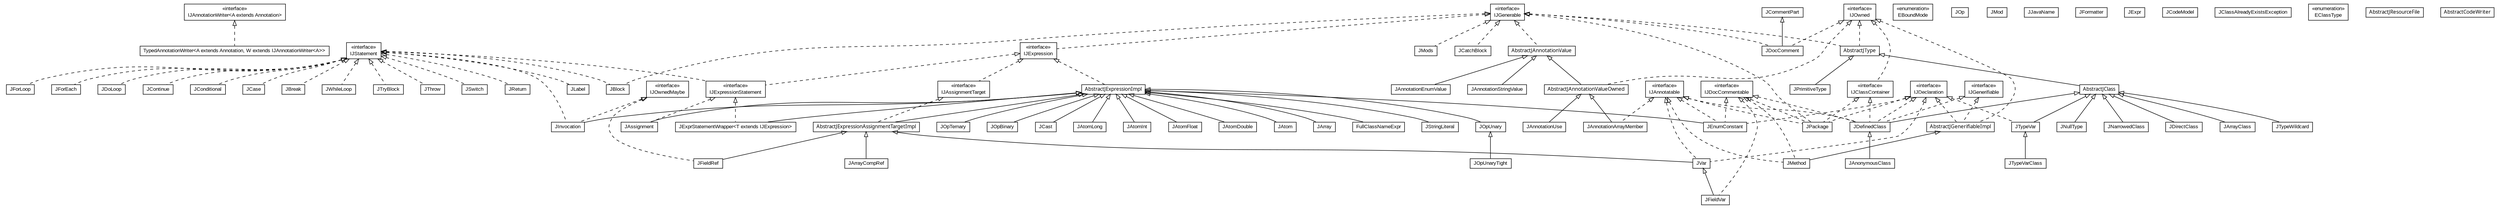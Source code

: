 #!/usr/local/bin/dot
#
# Class diagram 
# Generated by UMLGraph version 5.1 (http://www.umlgraph.org/)
#

digraph G {
	edge [fontname="arial",fontsize=10,labelfontname="arial",labelfontsize=10];
	node [fontname="arial",fontsize=10,shape=plaintext];
	nodesep=0.25;
	ranksep=0.5;
	// com.helger.jcodemodel.TypedAnnotationWriter<A extends java.lang.annotation.Annotation, W extends com.helger.jcodemodel.IJAnnotationWriter<A>>
	c0 [label=<<table title="com.helger.jcodemodel.TypedAnnotationWriter" border="0" cellborder="1" cellspacing="0" cellpadding="2" port="p" href="./TypedAnnotationWriter.html">
		<tr><td><table border="0" cellspacing="0" cellpadding="1">
<tr><td align="center" balign="center"> TypedAnnotationWriter&lt;A extends Annotation, W extends IJAnnotationWriter&lt;A&gt;&gt; </td></tr>
		</table></td></tr>
		</table>>, fontname="arial", fontcolor="black", fontsize=10.0];
	// com.helger.jcodemodel.JWhileLoop
	c1 [label=<<table title="com.helger.jcodemodel.JWhileLoop" border="0" cellborder="1" cellspacing="0" cellpadding="2" port="p" href="./JWhileLoop.html">
		<tr><td><table border="0" cellspacing="0" cellpadding="1">
<tr><td align="center" balign="center"> JWhileLoop </td></tr>
		</table></td></tr>
		</table>>, fontname="arial", fontcolor="black", fontsize=10.0];
	// com.helger.jcodemodel.JVar
	c2 [label=<<table title="com.helger.jcodemodel.JVar" border="0" cellborder="1" cellspacing="0" cellpadding="2" port="p" href="./JVar.html">
		<tr><td><table border="0" cellspacing="0" cellpadding="1">
<tr><td align="center" balign="center"> JVar </td></tr>
		</table></td></tr>
		</table>>, fontname="arial", fontcolor="black", fontsize=10.0];
	// com.helger.jcodemodel.JTypeWildcard
	c3 [label=<<table title="com.helger.jcodemodel.JTypeWildcard" border="0" cellborder="1" cellspacing="0" cellpadding="2" port="p" href="./JTypeWildcard.html">
		<tr><td><table border="0" cellspacing="0" cellpadding="1">
<tr><td align="center" balign="center"> JTypeWildcard </td></tr>
		</table></td></tr>
		</table>>, fontname="arial", fontcolor="black", fontsize=10.0];
	// com.helger.jcodemodel.JTypeWildcard.EBoundMode
	c4 [label=<<table title="com.helger.jcodemodel.JTypeWildcard.EBoundMode" border="0" cellborder="1" cellspacing="0" cellpadding="2" port="p" href="./JTypeWildcard.EBoundMode.html">
		<tr><td><table border="0" cellspacing="0" cellpadding="1">
<tr><td align="center" balign="center"> &#171;enumeration&#187; </td></tr>
<tr><td align="center" balign="center"> EBoundMode </td></tr>
		</table></td></tr>
		</table>>, fontname="arial", fontcolor="black", fontsize=10.0];
	// com.helger.jcodemodel.JTypeVarClass
	c5 [label=<<table title="com.helger.jcodemodel.JTypeVarClass" border="0" cellborder="1" cellspacing="0" cellpadding="2" port="p" href="./JTypeVarClass.html">
		<tr><td><table border="0" cellspacing="0" cellpadding="1">
<tr><td align="center" balign="center"> JTypeVarClass </td></tr>
		</table></td></tr>
		</table>>, fontname="arial", fontcolor="black", fontsize=10.0];
	// com.helger.jcodemodel.JTypeVar
	c6 [label=<<table title="com.helger.jcodemodel.JTypeVar" border="0" cellborder="1" cellspacing="0" cellpadding="2" port="p" href="./JTypeVar.html">
		<tr><td><table border="0" cellspacing="0" cellpadding="1">
<tr><td align="center" balign="center"> JTypeVar </td></tr>
		</table></td></tr>
		</table>>, fontname="arial", fontcolor="black", fontsize=10.0];
	// com.helger.jcodemodel.JTryBlock
	c7 [label=<<table title="com.helger.jcodemodel.JTryBlock" border="0" cellborder="1" cellspacing="0" cellpadding="2" port="p" href="./JTryBlock.html">
		<tr><td><table border="0" cellspacing="0" cellpadding="1">
<tr><td align="center" balign="center"> JTryBlock </td></tr>
		</table></td></tr>
		</table>>, fontname="arial", fontcolor="black", fontsize=10.0];
	// com.helger.jcodemodel.JThrow
	c8 [label=<<table title="com.helger.jcodemodel.JThrow" border="0" cellborder="1" cellspacing="0" cellpadding="2" port="p" href="./JThrow.html">
		<tr><td><table border="0" cellspacing="0" cellpadding="1">
<tr><td align="center" balign="center"> JThrow </td></tr>
		</table></td></tr>
		</table>>, fontname="arial", fontcolor="black", fontsize=10.0];
	// com.helger.jcodemodel.JSwitch
	c9 [label=<<table title="com.helger.jcodemodel.JSwitch" border="0" cellborder="1" cellspacing="0" cellpadding="2" port="p" href="./JSwitch.html">
		<tr><td><table border="0" cellspacing="0" cellpadding="1">
<tr><td align="center" balign="center"> JSwitch </td></tr>
		</table></td></tr>
		</table>>, fontname="arial", fontcolor="black", fontsize=10.0];
	// com.helger.jcodemodel.JStringLiteral
	c10 [label=<<table title="com.helger.jcodemodel.JStringLiteral" border="0" cellborder="1" cellspacing="0" cellpadding="2" port="p" href="./JStringLiteral.html">
		<tr><td><table border="0" cellspacing="0" cellpadding="1">
<tr><td align="center" balign="center"> JStringLiteral </td></tr>
		</table></td></tr>
		</table>>, fontname="arial", fontcolor="black", fontsize=10.0];
	// com.helger.jcodemodel.JReturn
	c11 [label=<<table title="com.helger.jcodemodel.JReturn" border="0" cellborder="1" cellspacing="0" cellpadding="2" port="p" href="./JReturn.html">
		<tr><td><table border="0" cellspacing="0" cellpadding="1">
<tr><td align="center" balign="center"> JReturn </td></tr>
		</table></td></tr>
		</table>>, fontname="arial", fontcolor="black", fontsize=10.0];
	// com.helger.jcodemodel.JPrimitiveType
	c12 [label=<<table title="com.helger.jcodemodel.JPrimitiveType" border="0" cellborder="1" cellspacing="0" cellpadding="2" port="p" href="./JPrimitiveType.html">
		<tr><td><table border="0" cellspacing="0" cellpadding="1">
<tr><td align="center" balign="center"> JPrimitiveType </td></tr>
		</table></td></tr>
		</table>>, fontname="arial", fontcolor="black", fontsize=10.0];
	// com.helger.jcodemodel.JPackage
	c13 [label=<<table title="com.helger.jcodemodel.JPackage" border="0" cellborder="1" cellspacing="0" cellpadding="2" port="p" href="./JPackage.html">
		<tr><td><table border="0" cellspacing="0" cellpadding="1">
<tr><td align="center" balign="center"> JPackage </td></tr>
		</table></td></tr>
		</table>>, fontname="arial", fontcolor="black", fontsize=10.0];
	// com.helger.jcodemodel.JOpUnaryTight
	c14 [label=<<table title="com.helger.jcodemodel.JOpUnaryTight" border="0" cellborder="1" cellspacing="0" cellpadding="2" port="p" href="./JOpUnaryTight.html">
		<tr><td><table border="0" cellspacing="0" cellpadding="1">
<tr><td align="center" balign="center"> JOpUnaryTight </td></tr>
		</table></td></tr>
		</table>>, fontname="arial", fontcolor="black", fontsize=10.0];
	// com.helger.jcodemodel.JOpUnary
	c15 [label=<<table title="com.helger.jcodemodel.JOpUnary" border="0" cellborder="1" cellspacing="0" cellpadding="2" port="p" href="./JOpUnary.html">
		<tr><td><table border="0" cellspacing="0" cellpadding="1">
<tr><td align="center" balign="center"> JOpUnary </td></tr>
		</table></td></tr>
		</table>>, fontname="arial", fontcolor="black", fontsize=10.0];
	// com.helger.jcodemodel.JOpTernary
	c16 [label=<<table title="com.helger.jcodemodel.JOpTernary" border="0" cellborder="1" cellspacing="0" cellpadding="2" port="p" href="./JOpTernary.html">
		<tr><td><table border="0" cellspacing="0" cellpadding="1">
<tr><td align="center" balign="center"> JOpTernary </td></tr>
		</table></td></tr>
		</table>>, fontname="arial", fontcolor="black", fontsize=10.0];
	// com.helger.jcodemodel.JOpBinary
	c17 [label=<<table title="com.helger.jcodemodel.JOpBinary" border="0" cellborder="1" cellspacing="0" cellpadding="2" port="p" href="./JOpBinary.html">
		<tr><td><table border="0" cellspacing="0" cellpadding="1">
<tr><td align="center" balign="center"> JOpBinary </td></tr>
		</table></td></tr>
		</table>>, fontname="arial", fontcolor="black", fontsize=10.0];
	// com.helger.jcodemodel.JOp
	c18 [label=<<table title="com.helger.jcodemodel.JOp" border="0" cellborder="1" cellspacing="0" cellpadding="2" port="p" href="./JOp.html">
		<tr><td><table border="0" cellspacing="0" cellpadding="1">
<tr><td align="center" balign="center"> JOp </td></tr>
		</table></td></tr>
		</table>>, fontname="arial", fontcolor="black", fontsize=10.0];
	// com.helger.jcodemodel.JNullType
	c19 [label=<<table title="com.helger.jcodemodel.JNullType" border="0" cellborder="1" cellspacing="0" cellpadding="2" port="p" href="./JNullType.html">
		<tr><td><table border="0" cellspacing="0" cellpadding="1">
<tr><td align="center" balign="center"> JNullType </td></tr>
		</table></td></tr>
		</table>>, fontname="arial", fontcolor="black", fontsize=10.0];
	// com.helger.jcodemodel.JNarrowedClass
	c20 [label=<<table title="com.helger.jcodemodel.JNarrowedClass" border="0" cellborder="1" cellspacing="0" cellpadding="2" port="p" href="./JNarrowedClass.html">
		<tr><td><table border="0" cellspacing="0" cellpadding="1">
<tr><td align="center" balign="center"> JNarrowedClass </td></tr>
		</table></td></tr>
		</table>>, fontname="arial", fontcolor="black", fontsize=10.0];
	// com.helger.jcodemodel.JMods
	c21 [label=<<table title="com.helger.jcodemodel.JMods" border="0" cellborder="1" cellspacing="0" cellpadding="2" port="p" href="./JMods.html">
		<tr><td><table border="0" cellspacing="0" cellpadding="1">
<tr><td align="center" balign="center"> JMods </td></tr>
		</table></td></tr>
		</table>>, fontname="arial", fontcolor="black", fontsize=10.0];
	// com.helger.jcodemodel.JMod
	c22 [label=<<table title="com.helger.jcodemodel.JMod" border="0" cellborder="1" cellspacing="0" cellpadding="2" port="p" href="./JMod.html">
		<tr><td><table border="0" cellspacing="0" cellpadding="1">
<tr><td align="center" balign="center"> JMod </td></tr>
		</table></td></tr>
		</table>>, fontname="arial", fontcolor="black", fontsize=10.0];
	// com.helger.jcodemodel.JMethod
	c23 [label=<<table title="com.helger.jcodemodel.JMethod" border="0" cellborder="1" cellspacing="0" cellpadding="2" port="p" href="./JMethod.html">
		<tr><td><table border="0" cellspacing="0" cellpadding="1">
<tr><td align="center" balign="center"> JMethod </td></tr>
		</table></td></tr>
		</table>>, fontname="arial", fontcolor="black", fontsize=10.0];
	// com.helger.jcodemodel.JLabel
	c24 [label=<<table title="com.helger.jcodemodel.JLabel" border="0" cellborder="1" cellspacing="0" cellpadding="2" port="p" href="./JLabel.html">
		<tr><td><table border="0" cellspacing="0" cellpadding="1">
<tr><td align="center" balign="center"> JLabel </td></tr>
		</table></td></tr>
		</table>>, fontname="arial", fontcolor="black", fontsize=10.0];
	// com.helger.jcodemodel.JJavaName
	c25 [label=<<table title="com.helger.jcodemodel.JJavaName" border="0" cellborder="1" cellspacing="0" cellpadding="2" port="p" href="./JJavaName.html">
		<tr><td><table border="0" cellspacing="0" cellpadding="1">
<tr><td align="center" balign="center"> JJavaName </td></tr>
		</table></td></tr>
		</table>>, fontname="arial", fontcolor="black", fontsize=10.0];
	// com.helger.jcodemodel.JInvocation
	c26 [label=<<table title="com.helger.jcodemodel.JInvocation" border="0" cellborder="1" cellspacing="0" cellpadding="2" port="p" href="./JInvocation.html">
		<tr><td><table border="0" cellspacing="0" cellpadding="1">
<tr><td align="center" balign="center"> JInvocation </td></tr>
		</table></td></tr>
		</table>>, fontname="arial", fontcolor="black", fontsize=10.0];
	// com.helger.jcodemodel.JFormatter
	c27 [label=<<table title="com.helger.jcodemodel.JFormatter" border="0" cellborder="1" cellspacing="0" cellpadding="2" port="p" href="./JFormatter.html">
		<tr><td><table border="0" cellspacing="0" cellpadding="1">
<tr><td align="center" balign="center"> JFormatter </td></tr>
		</table></td></tr>
		</table>>, fontname="arial", fontcolor="black", fontsize=10.0];
	// com.helger.jcodemodel.JForLoop
	c28 [label=<<table title="com.helger.jcodemodel.JForLoop" border="0" cellborder="1" cellspacing="0" cellpadding="2" port="p" href="./JForLoop.html">
		<tr><td><table border="0" cellspacing="0" cellpadding="1">
<tr><td align="center" balign="center"> JForLoop </td></tr>
		</table></td></tr>
		</table>>, fontname="arial", fontcolor="black", fontsize=10.0];
	// com.helger.jcodemodel.JForEach
	c29 [label=<<table title="com.helger.jcodemodel.JForEach" border="0" cellborder="1" cellspacing="0" cellpadding="2" port="p" href="./JForEach.html">
		<tr><td><table border="0" cellspacing="0" cellpadding="1">
<tr><td align="center" balign="center"> JForEach </td></tr>
		</table></td></tr>
		</table>>, fontname="arial", fontcolor="black", fontsize=10.0];
	// com.helger.jcodemodel.JFieldVar
	c30 [label=<<table title="com.helger.jcodemodel.JFieldVar" border="0" cellborder="1" cellspacing="0" cellpadding="2" port="p" href="./JFieldVar.html">
		<tr><td><table border="0" cellspacing="0" cellpadding="1">
<tr><td align="center" balign="center"> JFieldVar </td></tr>
		</table></td></tr>
		</table>>, fontname="arial", fontcolor="black", fontsize=10.0];
	// com.helger.jcodemodel.JFieldRef
	c31 [label=<<table title="com.helger.jcodemodel.JFieldRef" border="0" cellborder="1" cellspacing="0" cellpadding="2" port="p" href="./JFieldRef.html">
		<tr><td><table border="0" cellspacing="0" cellpadding="1">
<tr><td align="center" balign="center"> JFieldRef </td></tr>
		</table></td></tr>
		</table>>, fontname="arial", fontcolor="black", fontsize=10.0];
	// com.helger.jcodemodel.JExprStatementWrapper<T extends com.helger.jcodemodel.IJExpression>
	c32 [label=<<table title="com.helger.jcodemodel.JExprStatementWrapper" border="0" cellborder="1" cellspacing="0" cellpadding="2" port="p" href="./JExprStatementWrapper.html">
		<tr><td><table border="0" cellspacing="0" cellpadding="1">
<tr><td align="center" balign="center"> JExprStatementWrapper&lt;T extends IJExpression&gt; </td></tr>
		</table></td></tr>
		</table>>, fontname="arial", fontcolor="black", fontsize=10.0];
	// com.helger.jcodemodel.JExpr
	c33 [label=<<table title="com.helger.jcodemodel.JExpr" border="0" cellborder="1" cellspacing="0" cellpadding="2" port="p" href="./JExpr.html">
		<tr><td><table border="0" cellspacing="0" cellpadding="1">
<tr><td align="center" balign="center"> JExpr </td></tr>
		</table></td></tr>
		</table>>, fontname="arial", fontcolor="black", fontsize=10.0];
	// com.helger.jcodemodel.JEnumConstant
	c34 [label=<<table title="com.helger.jcodemodel.JEnumConstant" border="0" cellborder="1" cellspacing="0" cellpadding="2" port="p" href="./JEnumConstant.html">
		<tr><td><table border="0" cellspacing="0" cellpadding="1">
<tr><td align="center" balign="center"> JEnumConstant </td></tr>
		</table></td></tr>
		</table>>, fontname="arial", fontcolor="black", fontsize=10.0];
	// com.helger.jcodemodel.JDoLoop
	c35 [label=<<table title="com.helger.jcodemodel.JDoLoop" border="0" cellborder="1" cellspacing="0" cellpadding="2" port="p" href="./JDoLoop.html">
		<tr><td><table border="0" cellspacing="0" cellpadding="1">
<tr><td align="center" balign="center"> JDoLoop </td></tr>
		</table></td></tr>
		</table>>, fontname="arial", fontcolor="black", fontsize=10.0];
	// com.helger.jcodemodel.JDocComment
	c36 [label=<<table title="com.helger.jcodemodel.JDocComment" border="0" cellborder="1" cellspacing="0" cellpadding="2" port="p" href="./JDocComment.html">
		<tr><td><table border="0" cellspacing="0" cellpadding="1">
<tr><td align="center" balign="center"> JDocComment </td></tr>
		</table></td></tr>
		</table>>, fontname="arial", fontcolor="black", fontsize=10.0];
	// com.helger.jcodemodel.JDirectClass
	c37 [label=<<table title="com.helger.jcodemodel.JDirectClass" border="0" cellborder="1" cellspacing="0" cellpadding="2" port="p" href="./JDirectClass.html">
		<tr><td><table border="0" cellspacing="0" cellpadding="1">
<tr><td align="center" balign="center"> JDirectClass </td></tr>
		</table></td></tr>
		</table>>, fontname="arial", fontcolor="black", fontsize=10.0];
	// com.helger.jcodemodel.JDefinedClass
	c38 [label=<<table title="com.helger.jcodemodel.JDefinedClass" border="0" cellborder="1" cellspacing="0" cellpadding="2" port="p" href="./JDefinedClass.html">
		<tr><td><table border="0" cellspacing="0" cellpadding="1">
<tr><td align="center" balign="center"> JDefinedClass </td></tr>
		</table></td></tr>
		</table>>, fontname="arial", fontcolor="black", fontsize=10.0];
	// com.helger.jcodemodel.JContinue
	c39 [label=<<table title="com.helger.jcodemodel.JContinue" border="0" cellborder="1" cellspacing="0" cellpadding="2" port="p" href="./JContinue.html">
		<tr><td><table border="0" cellspacing="0" cellpadding="1">
<tr><td align="center" balign="center"> JContinue </td></tr>
		</table></td></tr>
		</table>>, fontname="arial", fontcolor="black", fontsize=10.0];
	// com.helger.jcodemodel.JConditional
	c40 [label=<<table title="com.helger.jcodemodel.JConditional" border="0" cellborder="1" cellspacing="0" cellpadding="2" port="p" href="./JConditional.html">
		<tr><td><table border="0" cellspacing="0" cellpadding="1">
<tr><td align="center" balign="center"> JConditional </td></tr>
		</table></td></tr>
		</table>>, fontname="arial", fontcolor="black", fontsize=10.0];
	// com.helger.jcodemodel.JCommentPart
	c41 [label=<<table title="com.helger.jcodemodel.JCommentPart" border="0" cellborder="1" cellspacing="0" cellpadding="2" port="p" href="./JCommentPart.html">
		<tr><td><table border="0" cellspacing="0" cellpadding="1">
<tr><td align="center" balign="center"> JCommentPart </td></tr>
		</table></td></tr>
		</table>>, fontname="arial", fontcolor="black", fontsize=10.0];
	// com.helger.jcodemodel.JCodeModel
	c42 [label=<<table title="com.helger.jcodemodel.JCodeModel" border="0" cellborder="1" cellspacing="0" cellpadding="2" port="p" href="./JCodeModel.html">
		<tr><td><table border="0" cellspacing="0" cellpadding="1">
<tr><td align="center" balign="center"> JCodeModel </td></tr>
		</table></td></tr>
		</table>>, fontname="arial", fontcolor="black", fontsize=10.0];
	// com.helger.jcodemodel.JClassAlreadyExistsException
	c43 [label=<<table title="com.helger.jcodemodel.JClassAlreadyExistsException" border="0" cellborder="1" cellspacing="0" cellpadding="2" port="p" href="./JClassAlreadyExistsException.html">
		<tr><td><table border="0" cellspacing="0" cellpadding="1">
<tr><td align="center" balign="center"> JClassAlreadyExistsException </td></tr>
		</table></td></tr>
		</table>>, fontname="arial", fontcolor="black", fontsize=10.0];
	// com.helger.jcodemodel.JCatchBlock
	c44 [label=<<table title="com.helger.jcodemodel.JCatchBlock" border="0" cellborder="1" cellspacing="0" cellpadding="2" port="p" href="./JCatchBlock.html">
		<tr><td><table border="0" cellspacing="0" cellpadding="1">
<tr><td align="center" balign="center"> JCatchBlock </td></tr>
		</table></td></tr>
		</table>>, fontname="arial", fontcolor="black", fontsize=10.0];
	// com.helger.jcodemodel.JCast
	c45 [label=<<table title="com.helger.jcodemodel.JCast" border="0" cellborder="1" cellspacing="0" cellpadding="2" port="p" href="./JCast.html">
		<tr><td><table border="0" cellspacing="0" cellpadding="1">
<tr><td align="center" balign="center"> JCast </td></tr>
		</table></td></tr>
		</table>>, fontname="arial", fontcolor="black", fontsize=10.0];
	// com.helger.jcodemodel.JCase
	c46 [label=<<table title="com.helger.jcodemodel.JCase" border="0" cellborder="1" cellspacing="0" cellpadding="2" port="p" href="./JCase.html">
		<tr><td><table border="0" cellspacing="0" cellpadding="1">
<tr><td align="center" balign="center"> JCase </td></tr>
		</table></td></tr>
		</table>>, fontname="arial", fontcolor="black", fontsize=10.0];
	// com.helger.jcodemodel.JBreak
	c47 [label=<<table title="com.helger.jcodemodel.JBreak" border="0" cellborder="1" cellspacing="0" cellpadding="2" port="p" href="./JBreak.html">
		<tr><td><table border="0" cellspacing="0" cellpadding="1">
<tr><td align="center" balign="center"> JBreak </td></tr>
		</table></td></tr>
		</table>>, fontname="arial", fontcolor="black", fontsize=10.0];
	// com.helger.jcodemodel.JBlock
	c48 [label=<<table title="com.helger.jcodemodel.JBlock" border="0" cellborder="1" cellspacing="0" cellpadding="2" port="p" href="./JBlock.html">
		<tr><td><table border="0" cellspacing="0" cellpadding="1">
<tr><td align="center" balign="center"> JBlock </td></tr>
		</table></td></tr>
		</table>>, fontname="arial", fontcolor="black", fontsize=10.0];
	// com.helger.jcodemodel.JAtomLong
	c49 [label=<<table title="com.helger.jcodemodel.JAtomLong" border="0" cellborder="1" cellspacing="0" cellpadding="2" port="p" href="./JAtomLong.html">
		<tr><td><table border="0" cellspacing="0" cellpadding="1">
<tr><td align="center" balign="center"> JAtomLong </td></tr>
		</table></td></tr>
		</table>>, fontname="arial", fontcolor="black", fontsize=10.0];
	// com.helger.jcodemodel.JAtomInt
	c50 [label=<<table title="com.helger.jcodemodel.JAtomInt" border="0" cellborder="1" cellspacing="0" cellpadding="2" port="p" href="./JAtomInt.html">
		<tr><td><table border="0" cellspacing="0" cellpadding="1">
<tr><td align="center" balign="center"> JAtomInt </td></tr>
		</table></td></tr>
		</table>>, fontname="arial", fontcolor="black", fontsize=10.0];
	// com.helger.jcodemodel.JAtomFloat
	c51 [label=<<table title="com.helger.jcodemodel.JAtomFloat" border="0" cellborder="1" cellspacing="0" cellpadding="2" port="p" href="./JAtomFloat.html">
		<tr><td><table border="0" cellspacing="0" cellpadding="1">
<tr><td align="center" balign="center"> JAtomFloat </td></tr>
		</table></td></tr>
		</table>>, fontname="arial", fontcolor="black", fontsize=10.0];
	// com.helger.jcodemodel.JAtomDouble
	c52 [label=<<table title="com.helger.jcodemodel.JAtomDouble" border="0" cellborder="1" cellspacing="0" cellpadding="2" port="p" href="./JAtomDouble.html">
		<tr><td><table border="0" cellspacing="0" cellpadding="1">
<tr><td align="center" balign="center"> JAtomDouble </td></tr>
		</table></td></tr>
		</table>>, fontname="arial", fontcolor="black", fontsize=10.0];
	// com.helger.jcodemodel.JAtom
	c53 [label=<<table title="com.helger.jcodemodel.JAtom" border="0" cellborder="1" cellspacing="0" cellpadding="2" port="p" href="./JAtom.html">
		<tr><td><table border="0" cellspacing="0" cellpadding="1">
<tr><td align="center" balign="center"> JAtom </td></tr>
		</table></td></tr>
		</table>>, fontname="arial", fontcolor="black", fontsize=10.0];
	// com.helger.jcodemodel.JAssignment
	c54 [label=<<table title="com.helger.jcodemodel.JAssignment" border="0" cellborder="1" cellspacing="0" cellpadding="2" port="p" href="./JAssignment.html">
		<tr><td><table border="0" cellspacing="0" cellpadding="1">
<tr><td align="center" balign="center"> JAssignment </td></tr>
		</table></td></tr>
		</table>>, fontname="arial", fontcolor="black", fontsize=10.0];
	// com.helger.jcodemodel.JArrayCompRef
	c55 [label=<<table title="com.helger.jcodemodel.JArrayCompRef" border="0" cellborder="1" cellspacing="0" cellpadding="2" port="p" href="./JArrayCompRef.html">
		<tr><td><table border="0" cellspacing="0" cellpadding="1">
<tr><td align="center" balign="center"> JArrayCompRef </td></tr>
		</table></td></tr>
		</table>>, fontname="arial", fontcolor="black", fontsize=10.0];
	// com.helger.jcodemodel.JArrayClass
	c56 [label=<<table title="com.helger.jcodemodel.JArrayClass" border="0" cellborder="1" cellspacing="0" cellpadding="2" port="p" href="./JArrayClass.html">
		<tr><td><table border="0" cellspacing="0" cellpadding="1">
<tr><td align="center" balign="center"> JArrayClass </td></tr>
		</table></td></tr>
		</table>>, fontname="arial", fontcolor="black", fontsize=10.0];
	// com.helger.jcodemodel.JArray
	c57 [label=<<table title="com.helger.jcodemodel.JArray" border="0" cellborder="1" cellspacing="0" cellpadding="2" port="p" href="./JArray.html">
		<tr><td><table border="0" cellspacing="0" cellpadding="1">
<tr><td align="center" balign="center"> JArray </td></tr>
		</table></td></tr>
		</table>>, fontname="arial", fontcolor="black", fontsize=10.0];
	// com.helger.jcodemodel.JAnonymousClass
	c58 [label=<<table title="com.helger.jcodemodel.JAnonymousClass" border="0" cellborder="1" cellspacing="0" cellpadding="2" port="p" href="./JAnonymousClass.html">
		<tr><td><table border="0" cellspacing="0" cellpadding="1">
<tr><td align="center" balign="center"> JAnonymousClass </td></tr>
		</table></td></tr>
		</table>>, fontname="arial", fontcolor="black", fontsize=10.0];
	// com.helger.jcodemodel.JAnnotationUse
	c59 [label=<<table title="com.helger.jcodemodel.JAnnotationUse" border="0" cellborder="1" cellspacing="0" cellpadding="2" port="p" href="./JAnnotationUse.html">
		<tr><td><table border="0" cellspacing="0" cellpadding="1">
<tr><td align="center" balign="center"> JAnnotationUse </td></tr>
		</table></td></tr>
		</table>>, fontname="arial", fontcolor="black", fontsize=10.0];
	// com.helger.jcodemodel.JAnnotationStringValue
	c60 [label=<<table title="com.helger.jcodemodel.JAnnotationStringValue" border="0" cellborder="1" cellspacing="0" cellpadding="2" port="p" href="./JAnnotationStringValue.html">
		<tr><td><table border="0" cellspacing="0" cellpadding="1">
<tr><td align="center" balign="center"> JAnnotationStringValue </td></tr>
		</table></td></tr>
		</table>>, fontname="arial", fontcolor="black", fontsize=10.0];
	// com.helger.jcodemodel.JAnnotationArrayMember
	c61 [label=<<table title="com.helger.jcodemodel.JAnnotationArrayMember" border="0" cellborder="1" cellspacing="0" cellpadding="2" port="p" href="./JAnnotationArrayMember.html">
		<tr><td><table border="0" cellspacing="0" cellpadding="1">
<tr><td align="center" balign="center"> JAnnotationArrayMember </td></tr>
		</table></td></tr>
		</table>>, fontname="arial", fontcolor="black", fontsize=10.0];
	// com.helger.jcodemodel.IJStatement
	c62 [label=<<table title="com.helger.jcodemodel.IJStatement" border="0" cellborder="1" cellspacing="0" cellpadding="2" port="p" href="./IJStatement.html">
		<tr><td><table border="0" cellspacing="0" cellpadding="1">
<tr><td align="center" balign="center"> &#171;interface&#187; </td></tr>
<tr><td align="center" balign="center"> IJStatement </td></tr>
		</table></td></tr>
		</table>>, fontname="arial", fontcolor="black", fontsize=10.0];
	// com.helger.jcodemodel.IJOwnedMaybe
	c63 [label=<<table title="com.helger.jcodemodel.IJOwnedMaybe" border="0" cellborder="1" cellspacing="0" cellpadding="2" port="p" href="./IJOwnedMaybe.html">
		<tr><td><table border="0" cellspacing="0" cellpadding="1">
<tr><td align="center" balign="center"> &#171;interface&#187; </td></tr>
<tr><td align="center" balign="center"> IJOwnedMaybe </td></tr>
		</table></td></tr>
		</table>>, fontname="arial", fontcolor="black", fontsize=10.0];
	// com.helger.jcodemodel.IJOwned
	c64 [label=<<table title="com.helger.jcodemodel.IJOwned" border="0" cellborder="1" cellspacing="0" cellpadding="2" port="p" href="./IJOwned.html">
		<tr><td><table border="0" cellspacing="0" cellpadding="1">
<tr><td align="center" balign="center"> &#171;interface&#187; </td></tr>
<tr><td align="center" balign="center"> IJOwned </td></tr>
		</table></td></tr>
		</table>>, fontname="arial", fontcolor="black", fontsize=10.0];
	// com.helger.jcodemodel.IJGenerifiable
	c65 [label=<<table title="com.helger.jcodemodel.IJGenerifiable" border="0" cellborder="1" cellspacing="0" cellpadding="2" port="p" href="./IJGenerifiable.html">
		<tr><td><table border="0" cellspacing="0" cellpadding="1">
<tr><td align="center" balign="center"> &#171;interface&#187; </td></tr>
<tr><td align="center" balign="center"> IJGenerifiable </td></tr>
		</table></td></tr>
		</table>>, fontname="arial", fontcolor="black", fontsize=10.0];
	// com.helger.jcodemodel.IJGenerable
	c66 [label=<<table title="com.helger.jcodemodel.IJGenerable" border="0" cellborder="1" cellspacing="0" cellpadding="2" port="p" href="./IJGenerable.html">
		<tr><td><table border="0" cellspacing="0" cellpadding="1">
<tr><td align="center" balign="center"> &#171;interface&#187; </td></tr>
<tr><td align="center" balign="center"> IJGenerable </td></tr>
		</table></td></tr>
		</table>>, fontname="arial", fontcolor="black", fontsize=10.0];
	// com.helger.jcodemodel.IJExpressionStatement
	c67 [label=<<table title="com.helger.jcodemodel.IJExpressionStatement" border="0" cellborder="1" cellspacing="0" cellpadding="2" port="p" href="./IJExpressionStatement.html">
		<tr><td><table border="0" cellspacing="0" cellpadding="1">
<tr><td align="center" balign="center"> &#171;interface&#187; </td></tr>
<tr><td align="center" balign="center"> IJExpressionStatement </td></tr>
		</table></td></tr>
		</table>>, fontname="arial", fontcolor="black", fontsize=10.0];
	// com.helger.jcodemodel.IJExpression
	c68 [label=<<table title="com.helger.jcodemodel.IJExpression" border="0" cellborder="1" cellspacing="0" cellpadding="2" port="p" href="./IJExpression.html">
		<tr><td><table border="0" cellspacing="0" cellpadding="1">
<tr><td align="center" balign="center"> &#171;interface&#187; </td></tr>
<tr><td align="center" balign="center"> IJExpression </td></tr>
		</table></td></tr>
		</table>>, fontname="arial", fontcolor="black", fontsize=10.0];
	// com.helger.jcodemodel.IJDocCommentable
	c69 [label=<<table title="com.helger.jcodemodel.IJDocCommentable" border="0" cellborder="1" cellspacing="0" cellpadding="2" port="p" href="./IJDocCommentable.html">
		<tr><td><table border="0" cellspacing="0" cellpadding="1">
<tr><td align="center" balign="center"> &#171;interface&#187; </td></tr>
<tr><td align="center" balign="center"> IJDocCommentable </td></tr>
		</table></td></tr>
		</table>>, fontname="arial", fontcolor="black", fontsize=10.0];
	// com.helger.jcodemodel.IJDeclaration
	c70 [label=<<table title="com.helger.jcodemodel.IJDeclaration" border="0" cellborder="1" cellspacing="0" cellpadding="2" port="p" href="./IJDeclaration.html">
		<tr><td><table border="0" cellspacing="0" cellpadding="1">
<tr><td align="center" balign="center"> &#171;interface&#187; </td></tr>
<tr><td align="center" balign="center"> IJDeclaration </td></tr>
		</table></td></tr>
		</table>>, fontname="arial", fontcolor="black", fontsize=10.0];
	// com.helger.jcodemodel.IJClassContainer
	c71 [label=<<table title="com.helger.jcodemodel.IJClassContainer" border="0" cellborder="1" cellspacing="0" cellpadding="2" port="p" href="./IJClassContainer.html">
		<tr><td><table border="0" cellspacing="0" cellpadding="1">
<tr><td align="center" balign="center"> &#171;interface&#187; </td></tr>
<tr><td align="center" balign="center"> IJClassContainer </td></tr>
		</table></td></tr>
		</table>>, fontname="arial", fontcolor="black", fontsize=10.0];
	// com.helger.jcodemodel.IJAssignmentTarget
	c72 [label=<<table title="com.helger.jcodemodel.IJAssignmentTarget" border="0" cellborder="1" cellspacing="0" cellpadding="2" port="p" href="./IJAssignmentTarget.html">
		<tr><td><table border="0" cellspacing="0" cellpadding="1">
<tr><td align="center" balign="center"> &#171;interface&#187; </td></tr>
<tr><td align="center" balign="center"> IJAssignmentTarget </td></tr>
		</table></td></tr>
		</table>>, fontname="arial", fontcolor="black", fontsize=10.0];
	// com.helger.jcodemodel.IJAnnotationWriter<A extends java.lang.annotation.Annotation>
	c73 [label=<<table title="com.helger.jcodemodel.IJAnnotationWriter" border="0" cellborder="1" cellspacing="0" cellpadding="2" port="p" href="./IJAnnotationWriter.html">
		<tr><td><table border="0" cellspacing="0" cellpadding="1">
<tr><td align="center" balign="center"> &#171;interface&#187; </td></tr>
<tr><td align="center" balign="center"> IJAnnotationWriter&lt;A extends Annotation&gt; </td></tr>
		</table></td></tr>
		</table>>, fontname="arial", fontcolor="black", fontsize=10.0];
	// com.helger.jcodemodel.IJAnnotatable
	c74 [label=<<table title="com.helger.jcodemodel.IJAnnotatable" border="0" cellborder="1" cellspacing="0" cellpadding="2" port="p" href="./IJAnnotatable.html">
		<tr><td><table border="0" cellspacing="0" cellpadding="1">
<tr><td align="center" balign="center"> &#171;interface&#187; </td></tr>
<tr><td align="center" balign="center"> IJAnnotatable </td></tr>
		</table></td></tr>
		</table>>, fontname="arial", fontcolor="black", fontsize=10.0];
	// com.helger.jcodemodel.EClassType
	c75 [label=<<table title="com.helger.jcodemodel.EClassType" border="0" cellborder="1" cellspacing="0" cellpadding="2" port="p" href="./EClassType.html">
		<tr><td><table border="0" cellspacing="0" cellpadding="1">
<tr><td align="center" balign="center"> &#171;enumeration&#187; </td></tr>
<tr><td align="center" balign="center"> EClassType </td></tr>
		</table></td></tr>
		</table>>, fontname="arial", fontcolor="black", fontsize=10.0];
	// com.helger.jcodemodel.AbstractJType
	c76 [label=<<table title="com.helger.jcodemodel.AbstractJType" border="0" cellborder="1" cellspacing="0" cellpadding="2" port="p" href="./AbstractJType.html">
		<tr><td><table border="0" cellspacing="0" cellpadding="1">
<tr><td align="center" balign="center"><font face="ariali"> AbstractJType </font></td></tr>
		</table></td></tr>
		</table>>, fontname="arial", fontcolor="black", fontsize=10.0];
	// com.helger.jcodemodel.AbstractJResourceFile
	c77 [label=<<table title="com.helger.jcodemodel.AbstractJResourceFile" border="0" cellborder="1" cellspacing="0" cellpadding="2" port="p" href="./AbstractJResourceFile.html">
		<tr><td><table border="0" cellspacing="0" cellpadding="1">
<tr><td align="center" balign="center"><font face="ariali"> AbstractJResourceFile </font></td></tr>
		</table></td></tr>
		</table>>, fontname="arial", fontcolor="black", fontsize=10.0];
	// com.helger.jcodemodel.AbstractJGenerifiableImpl
	c78 [label=<<table title="com.helger.jcodemodel.AbstractJGenerifiableImpl" border="0" cellborder="1" cellspacing="0" cellpadding="2" port="p" href="./AbstractJGenerifiableImpl.html">
		<tr><td><table border="0" cellspacing="0" cellpadding="1">
<tr><td align="center" balign="center"><font face="ariali"> AbstractJGenerifiableImpl </font></td></tr>
		</table></td></tr>
		</table>>, fontname="arial", fontcolor="black", fontsize=10.0];
	// com.helger.jcodemodel.AbstractJExpressionImpl
	c79 [label=<<table title="com.helger.jcodemodel.AbstractJExpressionImpl" border="0" cellborder="1" cellspacing="0" cellpadding="2" port="p" href="./AbstractJExpressionImpl.html">
		<tr><td><table border="0" cellspacing="0" cellpadding="1">
<tr><td align="center" balign="center"><font face="ariali"> AbstractJExpressionImpl </font></td></tr>
		</table></td></tr>
		</table>>, fontname="arial", fontcolor="black", fontsize=10.0];
	// com.helger.jcodemodel.AbstractJExpressionAssignmentTargetImpl
	c80 [label=<<table title="com.helger.jcodemodel.AbstractJExpressionAssignmentTargetImpl" border="0" cellborder="1" cellspacing="0" cellpadding="2" port="p" href="./AbstractJExpressionAssignmentTargetImpl.html">
		<tr><td><table border="0" cellspacing="0" cellpadding="1">
<tr><td align="center" balign="center"><font face="ariali"> AbstractJExpressionAssignmentTargetImpl </font></td></tr>
		</table></td></tr>
		</table>>, fontname="arial", fontcolor="black", fontsize=10.0];
	// com.helger.jcodemodel.AbstractJClass
	c81 [label=<<table title="com.helger.jcodemodel.AbstractJClass" border="0" cellborder="1" cellspacing="0" cellpadding="2" port="p" href="./AbstractJClass.html">
		<tr><td><table border="0" cellspacing="0" cellpadding="1">
<tr><td align="center" balign="center"><font face="ariali"> AbstractJClass </font></td></tr>
		</table></td></tr>
		</table>>, fontname="arial", fontcolor="black", fontsize=10.0];
	// com.helger.jcodemodel.AbstractJAnnotationValueOwned
	c82 [label=<<table title="com.helger.jcodemodel.AbstractJAnnotationValueOwned" border="0" cellborder="1" cellspacing="0" cellpadding="2" port="p" href="./AbstractJAnnotationValueOwned.html">
		<tr><td><table border="0" cellspacing="0" cellpadding="1">
<tr><td align="center" balign="center"><font face="ariali"> AbstractJAnnotationValueOwned </font></td></tr>
		</table></td></tr>
		</table>>, fontname="arial", fontcolor="black", fontsize=10.0];
	// com.helger.jcodemodel.AbstractJAnnotationValueOwned.JAnnotationEnumValue
	c83 [label=<<table title="com.helger.jcodemodel.AbstractJAnnotationValueOwned.JAnnotationEnumValue" border="0" cellborder="1" cellspacing="0" cellpadding="2" port="p" href="./AbstractJAnnotationValueOwned.JAnnotationEnumValue.html">
		<tr><td><table border="0" cellspacing="0" cellpadding="1">
<tr><td align="center" balign="center"> JAnnotationEnumValue </td></tr>
		</table></td></tr>
		</table>>, fontname="arial", fontcolor="black", fontsize=10.0];
	// com.helger.jcodemodel.AbstractJAnnotationValueOwned.FullClassNameExpr
	c84 [label=<<table title="com.helger.jcodemodel.AbstractJAnnotationValueOwned.FullClassNameExpr" border="0" cellborder="1" cellspacing="0" cellpadding="2" port="p" href="./AbstractJAnnotationValueOwned.FullClassNameExpr.html">
		<tr><td><table border="0" cellspacing="0" cellpadding="1">
<tr><td align="center" balign="center"> FullClassNameExpr </td></tr>
		</table></td></tr>
		</table>>, fontname="arial", fontcolor="black", fontsize=10.0];
	// com.helger.jcodemodel.AbstractJAnnotationValue
	c85 [label=<<table title="com.helger.jcodemodel.AbstractJAnnotationValue" border="0" cellborder="1" cellspacing="0" cellpadding="2" port="p" href="./AbstractJAnnotationValue.html">
		<tr><td><table border="0" cellspacing="0" cellpadding="1">
<tr><td align="center" balign="center"><font face="ariali"> AbstractJAnnotationValue </font></td></tr>
		</table></td></tr>
		</table>>, fontname="arial", fontcolor="black", fontsize=10.0];
	// com.helger.jcodemodel.AbstractCodeWriter
	c86 [label=<<table title="com.helger.jcodemodel.AbstractCodeWriter" border="0" cellborder="1" cellspacing="0" cellpadding="2" port="p" href="./AbstractCodeWriter.html">
		<tr><td><table border="0" cellspacing="0" cellpadding="1">
<tr><td align="center" balign="center"><font face="ariali"> AbstractCodeWriter </font></td></tr>
		</table></td></tr>
		</table>>, fontname="arial", fontcolor="black", fontsize=10.0];
	//com.helger.jcodemodel.TypedAnnotationWriter<A extends java.lang.annotation.Annotation, W extends com.helger.jcodemodel.IJAnnotationWriter<A>> implements com.helger.jcodemodel.IJAnnotationWriter<A extends java.lang.annotation.Annotation>
	c73:p -> c0:p [dir=back,arrowtail=empty,style=dashed];
	//com.helger.jcodemodel.JWhileLoop implements com.helger.jcodemodel.IJStatement
	c62:p -> c1:p [dir=back,arrowtail=empty,style=dashed];
	//com.helger.jcodemodel.JVar extends com.helger.jcodemodel.AbstractJExpressionAssignmentTargetImpl
	c80:p -> c2:p [dir=back,arrowtail=empty];
	//com.helger.jcodemodel.JVar implements com.helger.jcodemodel.IJDeclaration
	c70:p -> c2:p [dir=back,arrowtail=empty,style=dashed];
	//com.helger.jcodemodel.JVar implements com.helger.jcodemodel.IJAnnotatable
	c74:p -> c2:p [dir=back,arrowtail=empty,style=dashed];
	//com.helger.jcodemodel.JTypeWildcard extends com.helger.jcodemodel.AbstractJClass
	c81:p -> c3:p [dir=back,arrowtail=empty];
	//com.helger.jcodemodel.JTypeVarClass extends com.helger.jcodemodel.JTypeVar
	c6:p -> c5:p [dir=back,arrowtail=empty];
	//com.helger.jcodemodel.JTypeVar extends com.helger.jcodemodel.AbstractJClass
	c81:p -> c6:p [dir=back,arrowtail=empty];
	//com.helger.jcodemodel.JTypeVar implements com.helger.jcodemodel.IJDeclaration
	c70:p -> c6:p [dir=back,arrowtail=empty,style=dashed];
	//com.helger.jcodemodel.JTryBlock implements com.helger.jcodemodel.IJStatement
	c62:p -> c7:p [dir=back,arrowtail=empty,style=dashed];
	//com.helger.jcodemodel.JThrow implements com.helger.jcodemodel.IJStatement
	c62:p -> c8:p [dir=back,arrowtail=empty,style=dashed];
	//com.helger.jcodemodel.JSwitch implements com.helger.jcodemodel.IJStatement
	c62:p -> c9:p [dir=back,arrowtail=empty,style=dashed];
	//com.helger.jcodemodel.JStringLiteral extends com.helger.jcodemodel.AbstractJExpressionImpl
	c79:p -> c10:p [dir=back,arrowtail=empty];
	//com.helger.jcodemodel.JReturn implements com.helger.jcodemodel.IJStatement
	c62:p -> c11:p [dir=back,arrowtail=empty,style=dashed];
	//com.helger.jcodemodel.JPrimitiveType extends com.helger.jcodemodel.AbstractJType
	c76:p -> c12:p [dir=back,arrowtail=empty];
	//com.helger.jcodemodel.JPackage implements com.helger.jcodemodel.IJDeclaration
	c70:p -> c13:p [dir=back,arrowtail=empty,style=dashed];
	//com.helger.jcodemodel.JPackage implements com.helger.jcodemodel.IJGenerable
	c66:p -> c13:p [dir=back,arrowtail=empty,style=dashed];
	//com.helger.jcodemodel.JPackage implements com.helger.jcodemodel.IJClassContainer
	c71:p -> c13:p [dir=back,arrowtail=empty,style=dashed];
	//com.helger.jcodemodel.JPackage implements com.helger.jcodemodel.IJAnnotatable
	c74:p -> c13:p [dir=back,arrowtail=empty,style=dashed];
	//com.helger.jcodemodel.JPackage implements com.helger.jcodemodel.IJDocCommentable
	c69:p -> c13:p [dir=back,arrowtail=empty,style=dashed];
	//com.helger.jcodemodel.JOpUnaryTight extends com.helger.jcodemodel.JOpUnary
	c15:p -> c14:p [dir=back,arrowtail=empty];
	//com.helger.jcodemodel.JOpUnary extends com.helger.jcodemodel.AbstractJExpressionImpl
	c79:p -> c15:p [dir=back,arrowtail=empty];
	//com.helger.jcodemodel.JOpTernary extends com.helger.jcodemodel.AbstractJExpressionImpl
	c79:p -> c16:p [dir=back,arrowtail=empty];
	//com.helger.jcodemodel.JOpBinary extends com.helger.jcodemodel.AbstractJExpressionImpl
	c79:p -> c17:p [dir=back,arrowtail=empty];
	//com.helger.jcodemodel.JNullType extends com.helger.jcodemodel.AbstractJClass
	c81:p -> c19:p [dir=back,arrowtail=empty];
	//com.helger.jcodemodel.JNarrowedClass extends com.helger.jcodemodel.AbstractJClass
	c81:p -> c20:p [dir=back,arrowtail=empty];
	//com.helger.jcodemodel.JMods implements com.helger.jcodemodel.IJGenerable
	c66:p -> c21:p [dir=back,arrowtail=empty,style=dashed];
	//com.helger.jcodemodel.JMethod extends com.helger.jcodemodel.AbstractJGenerifiableImpl
	c78:p -> c23:p [dir=back,arrowtail=empty];
	//com.helger.jcodemodel.JMethod implements com.helger.jcodemodel.IJAnnotatable
	c74:p -> c23:p [dir=back,arrowtail=empty,style=dashed];
	//com.helger.jcodemodel.JMethod implements com.helger.jcodemodel.IJDocCommentable
	c69:p -> c23:p [dir=back,arrowtail=empty,style=dashed];
	//com.helger.jcodemodel.JLabel implements com.helger.jcodemodel.IJStatement
	c62:p -> c24:p [dir=back,arrowtail=empty,style=dashed];
	//com.helger.jcodemodel.JInvocation extends com.helger.jcodemodel.AbstractJExpressionImpl
	c79:p -> c26:p [dir=back,arrowtail=empty];
	//com.helger.jcodemodel.JInvocation implements com.helger.jcodemodel.IJStatement
	c62:p -> c26:p [dir=back,arrowtail=empty,style=dashed];
	//com.helger.jcodemodel.JInvocation implements com.helger.jcodemodel.IJOwnedMaybe
	c63:p -> c26:p [dir=back,arrowtail=empty,style=dashed];
	//com.helger.jcodemodel.JForLoop implements com.helger.jcodemodel.IJStatement
	c62:p -> c28:p [dir=back,arrowtail=empty,style=dashed];
	//com.helger.jcodemodel.JForEach implements com.helger.jcodemodel.IJStatement
	c62:p -> c29:p [dir=back,arrowtail=empty,style=dashed];
	//com.helger.jcodemodel.JFieldVar extends com.helger.jcodemodel.JVar
	c2:p -> c30:p [dir=back,arrowtail=empty];
	//com.helger.jcodemodel.JFieldVar implements com.helger.jcodemodel.IJDocCommentable
	c69:p -> c30:p [dir=back,arrowtail=empty,style=dashed];
	//com.helger.jcodemodel.JFieldRef extends com.helger.jcodemodel.AbstractJExpressionAssignmentTargetImpl
	c80:p -> c31:p [dir=back,arrowtail=empty];
	//com.helger.jcodemodel.JFieldRef implements com.helger.jcodemodel.IJOwnedMaybe
	c63:p -> c31:p [dir=back,arrowtail=empty,style=dashed];
	//com.helger.jcodemodel.JExprStatementWrapper<T extends com.helger.jcodemodel.IJExpression> extends com.helger.jcodemodel.AbstractJExpressionImpl
	c79:p -> c32:p [dir=back,arrowtail=empty];
	//com.helger.jcodemodel.JExprStatementWrapper<T extends com.helger.jcodemodel.IJExpression> implements com.helger.jcodemodel.IJExpressionStatement
	c67:p -> c32:p [dir=back,arrowtail=empty,style=dashed];
	//com.helger.jcodemodel.JEnumConstant extends com.helger.jcodemodel.AbstractJExpressionImpl
	c79:p -> c34:p [dir=back,arrowtail=empty];
	//com.helger.jcodemodel.JEnumConstant implements com.helger.jcodemodel.IJDeclaration
	c70:p -> c34:p [dir=back,arrowtail=empty,style=dashed];
	//com.helger.jcodemodel.JEnumConstant implements com.helger.jcodemodel.IJAnnotatable
	c74:p -> c34:p [dir=back,arrowtail=empty,style=dashed];
	//com.helger.jcodemodel.JEnumConstant implements com.helger.jcodemodel.IJDocCommentable
	c69:p -> c34:p [dir=back,arrowtail=empty,style=dashed];
	//com.helger.jcodemodel.JDoLoop implements com.helger.jcodemodel.IJStatement
	c62:p -> c35:p [dir=back,arrowtail=empty,style=dashed];
	//com.helger.jcodemodel.JDocComment extends com.helger.jcodemodel.JCommentPart
	c41:p -> c36:p [dir=back,arrowtail=empty];
	//com.helger.jcodemodel.JDocComment implements com.helger.jcodemodel.IJGenerable
	c66:p -> c36:p [dir=back,arrowtail=empty,style=dashed];
	//com.helger.jcodemodel.JDocComment implements com.helger.jcodemodel.IJOwned
	c64:p -> c36:p [dir=back,arrowtail=empty,style=dashed];
	//com.helger.jcodemodel.JDirectClass extends com.helger.jcodemodel.AbstractJClass
	c81:p -> c37:p [dir=back,arrowtail=empty];
	//com.helger.jcodemodel.JDefinedClass extends com.helger.jcodemodel.AbstractJClass
	c81:p -> c38:p [dir=back,arrowtail=empty];
	//com.helger.jcodemodel.JDefinedClass implements com.helger.jcodemodel.IJDeclaration
	c70:p -> c38:p [dir=back,arrowtail=empty,style=dashed];
	//com.helger.jcodemodel.JDefinedClass implements com.helger.jcodemodel.IJClassContainer
	c71:p -> c38:p [dir=back,arrowtail=empty,style=dashed];
	//com.helger.jcodemodel.JDefinedClass implements com.helger.jcodemodel.IJGenerifiable
	c65:p -> c38:p [dir=back,arrowtail=empty,style=dashed];
	//com.helger.jcodemodel.JDefinedClass implements com.helger.jcodemodel.IJAnnotatable
	c74:p -> c38:p [dir=back,arrowtail=empty,style=dashed];
	//com.helger.jcodemodel.JDefinedClass implements com.helger.jcodemodel.IJDocCommentable
	c69:p -> c38:p [dir=back,arrowtail=empty,style=dashed];
	//com.helger.jcodemodel.JContinue implements com.helger.jcodemodel.IJStatement
	c62:p -> c39:p [dir=back,arrowtail=empty,style=dashed];
	//com.helger.jcodemodel.JConditional implements com.helger.jcodemodel.IJStatement
	c62:p -> c40:p [dir=back,arrowtail=empty,style=dashed];
	//com.helger.jcodemodel.JCatchBlock implements com.helger.jcodemodel.IJGenerable
	c66:p -> c44:p [dir=back,arrowtail=empty,style=dashed];
	//com.helger.jcodemodel.JCast extends com.helger.jcodemodel.AbstractJExpressionImpl
	c79:p -> c45:p [dir=back,arrowtail=empty];
	//com.helger.jcodemodel.JCase implements com.helger.jcodemodel.IJStatement
	c62:p -> c46:p [dir=back,arrowtail=empty,style=dashed];
	//com.helger.jcodemodel.JBreak implements com.helger.jcodemodel.IJStatement
	c62:p -> c47:p [dir=back,arrowtail=empty,style=dashed];
	//com.helger.jcodemodel.JBlock implements com.helger.jcodemodel.IJGenerable
	c66:p -> c48:p [dir=back,arrowtail=empty,style=dashed];
	//com.helger.jcodemodel.JBlock implements com.helger.jcodemodel.IJStatement
	c62:p -> c48:p [dir=back,arrowtail=empty,style=dashed];
	//com.helger.jcodemodel.JAtomLong extends com.helger.jcodemodel.AbstractJExpressionImpl
	c79:p -> c49:p [dir=back,arrowtail=empty];
	//com.helger.jcodemodel.JAtomInt extends com.helger.jcodemodel.AbstractJExpressionImpl
	c79:p -> c50:p [dir=back,arrowtail=empty];
	//com.helger.jcodemodel.JAtomFloat extends com.helger.jcodemodel.AbstractJExpressionImpl
	c79:p -> c51:p [dir=back,arrowtail=empty];
	//com.helger.jcodemodel.JAtomDouble extends com.helger.jcodemodel.AbstractJExpressionImpl
	c79:p -> c52:p [dir=back,arrowtail=empty];
	//com.helger.jcodemodel.JAtom extends com.helger.jcodemodel.AbstractJExpressionImpl
	c79:p -> c53:p [dir=back,arrowtail=empty];
	//com.helger.jcodemodel.JAssignment extends com.helger.jcodemodel.AbstractJExpressionImpl
	c79:p -> c54:p [dir=back,arrowtail=empty];
	//com.helger.jcodemodel.JAssignment implements com.helger.jcodemodel.IJExpressionStatement
	c67:p -> c54:p [dir=back,arrowtail=empty,style=dashed];
	//com.helger.jcodemodel.JArrayCompRef extends com.helger.jcodemodel.AbstractJExpressionAssignmentTargetImpl
	c80:p -> c55:p [dir=back,arrowtail=empty];
	//com.helger.jcodemodel.JArrayClass extends com.helger.jcodemodel.AbstractJClass
	c81:p -> c56:p [dir=back,arrowtail=empty];
	//com.helger.jcodemodel.JArray extends com.helger.jcodemodel.AbstractJExpressionImpl
	c79:p -> c57:p [dir=back,arrowtail=empty];
	//com.helger.jcodemodel.JAnonymousClass extends com.helger.jcodemodel.JDefinedClass
	c38:p -> c58:p [dir=back,arrowtail=empty];
	//com.helger.jcodemodel.JAnnotationUse extends com.helger.jcodemodel.AbstractJAnnotationValueOwned
	c82:p -> c59:p [dir=back,arrowtail=empty];
	//com.helger.jcodemodel.JAnnotationStringValue extends com.helger.jcodemodel.AbstractJAnnotationValue
	c85:p -> c60:p [dir=back,arrowtail=empty];
	//com.helger.jcodemodel.JAnnotationArrayMember extends com.helger.jcodemodel.AbstractJAnnotationValueOwned
	c82:p -> c61:p [dir=back,arrowtail=empty];
	//com.helger.jcodemodel.JAnnotationArrayMember implements com.helger.jcodemodel.IJAnnotatable
	c74:p -> c61:p [dir=back,arrowtail=empty,style=dashed];
	//com.helger.jcodemodel.IJExpressionStatement implements com.helger.jcodemodel.IJExpression
	c68:p -> c67:p [dir=back,arrowtail=empty,style=dashed];
	//com.helger.jcodemodel.IJExpressionStatement implements com.helger.jcodemodel.IJStatement
	c62:p -> c67:p [dir=back,arrowtail=empty,style=dashed];
	//com.helger.jcodemodel.IJExpression implements com.helger.jcodemodel.IJGenerable
	c66:p -> c68:p [dir=back,arrowtail=empty,style=dashed];
	//com.helger.jcodemodel.IJClassContainer implements com.helger.jcodemodel.IJOwned
	c64:p -> c71:p [dir=back,arrowtail=empty,style=dashed];
	//com.helger.jcodemodel.IJAssignmentTarget implements com.helger.jcodemodel.IJExpression
	c68:p -> c72:p [dir=back,arrowtail=empty,style=dashed];
	//com.helger.jcodemodel.AbstractJType implements com.helger.jcodemodel.IJGenerable
	c66:p -> c76:p [dir=back,arrowtail=empty,style=dashed];
	//com.helger.jcodemodel.AbstractJType implements com.helger.jcodemodel.IJOwned
	c64:p -> c76:p [dir=back,arrowtail=empty,style=dashed];
	//com.helger.jcodemodel.AbstractJGenerifiableImpl implements com.helger.jcodemodel.IJGenerifiable
	c65:p -> c78:p [dir=back,arrowtail=empty,style=dashed];
	//com.helger.jcodemodel.AbstractJGenerifiableImpl implements com.helger.jcodemodel.IJDeclaration
	c70:p -> c78:p [dir=back,arrowtail=empty,style=dashed];
	//com.helger.jcodemodel.AbstractJGenerifiableImpl implements com.helger.jcodemodel.IJOwned
	c64:p -> c78:p [dir=back,arrowtail=empty,style=dashed];
	//com.helger.jcodemodel.AbstractJExpressionImpl implements com.helger.jcodemodel.IJExpression
	c68:p -> c79:p [dir=back,arrowtail=empty,style=dashed];
	//com.helger.jcodemodel.AbstractJExpressionAssignmentTargetImpl extends com.helger.jcodemodel.AbstractJExpressionImpl
	c79:p -> c80:p [dir=back,arrowtail=empty];
	//com.helger.jcodemodel.AbstractJExpressionAssignmentTargetImpl implements com.helger.jcodemodel.IJAssignmentTarget
	c72:p -> c80:p [dir=back,arrowtail=empty,style=dashed];
	//com.helger.jcodemodel.AbstractJClass extends com.helger.jcodemodel.AbstractJType
	c76:p -> c81:p [dir=back,arrowtail=empty];
	//com.helger.jcodemodel.AbstractJAnnotationValueOwned extends com.helger.jcodemodel.AbstractJAnnotationValue
	c85:p -> c82:p [dir=back,arrowtail=empty];
	//com.helger.jcodemodel.AbstractJAnnotationValueOwned implements com.helger.jcodemodel.IJOwned
	c64:p -> c82:p [dir=back,arrowtail=empty,style=dashed];
	//com.helger.jcodemodel.AbstractJAnnotationValueOwned.JAnnotationEnumValue extends com.helger.jcodemodel.AbstractJAnnotationValue
	c85:p -> c83:p [dir=back,arrowtail=empty];
	//com.helger.jcodemodel.AbstractJAnnotationValueOwned.FullClassNameExpr extends com.helger.jcodemodel.AbstractJExpressionImpl
	c79:p -> c84:p [dir=back,arrowtail=empty];
	//com.helger.jcodemodel.AbstractJAnnotationValue implements com.helger.jcodemodel.IJGenerable
	c66:p -> c85:p [dir=back,arrowtail=empty,style=dashed];
}

